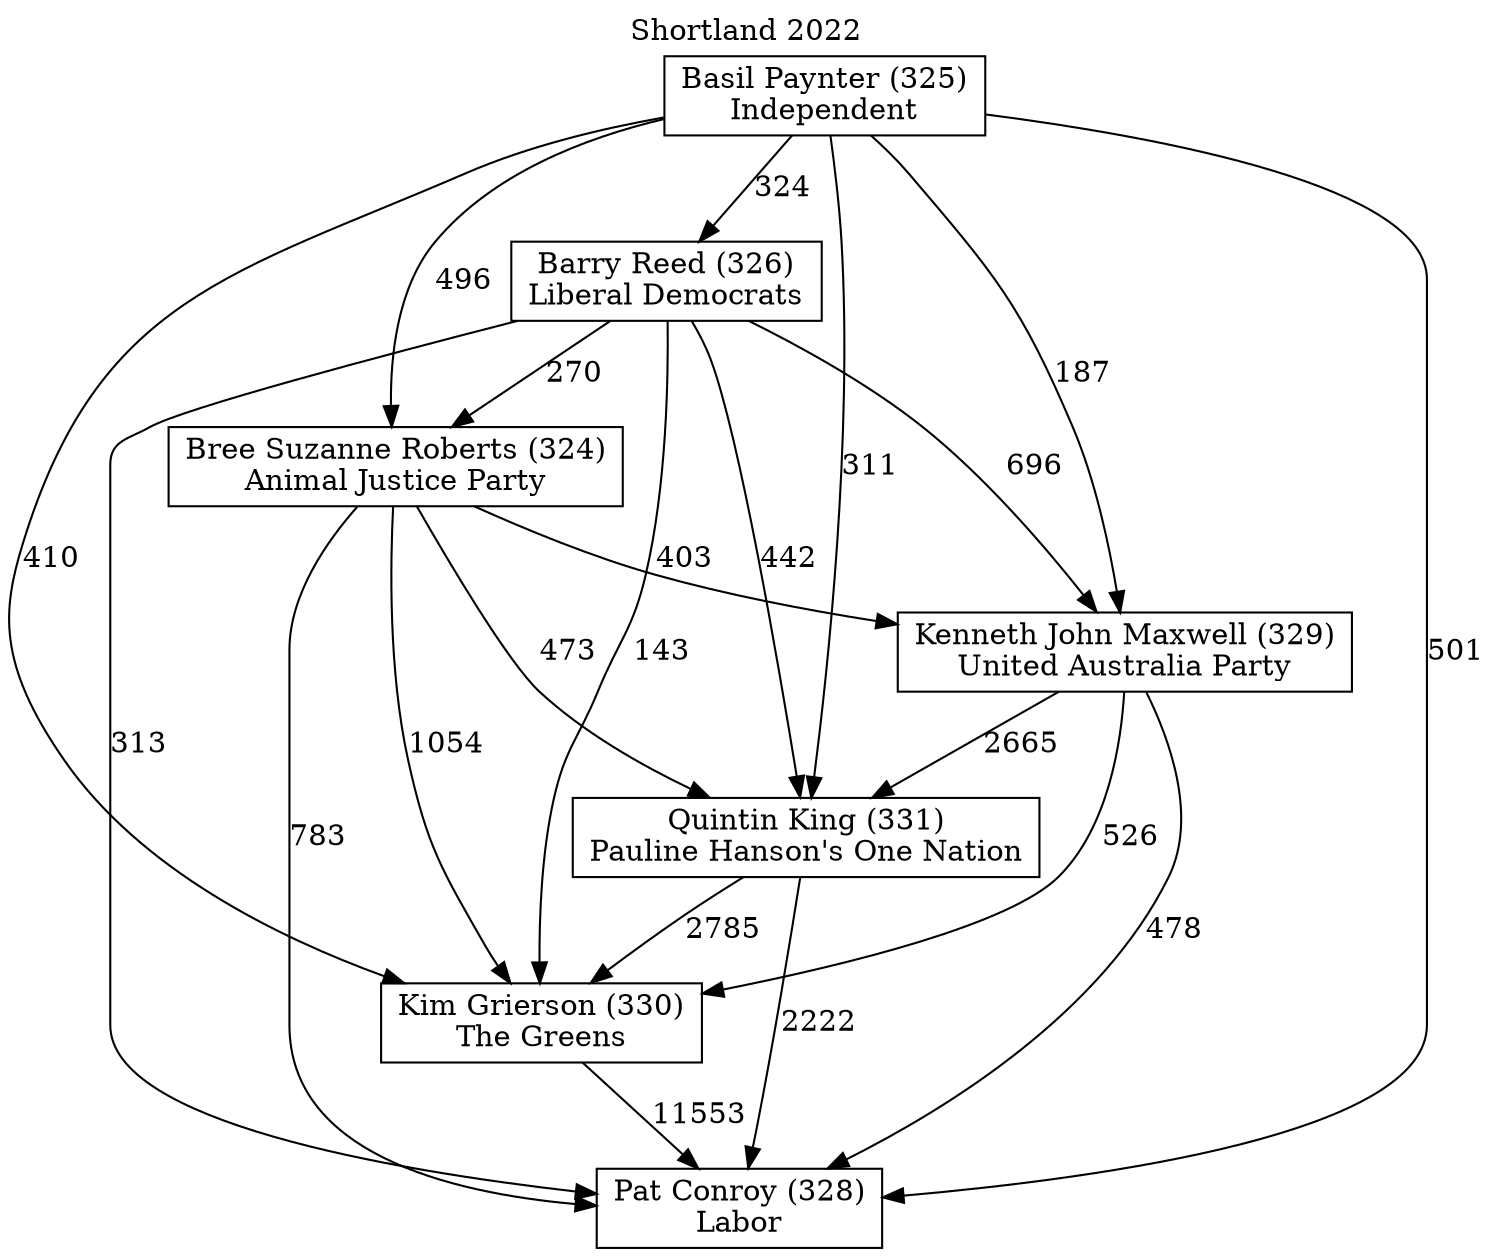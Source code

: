 // House preference flow
digraph "Pat Conroy (328)_Shortland_2022" {
	graph [label="Shortland 2022" labelloc=t mclimit=10]
	node [shape=box]
	"Barry Reed (326)" [label="Barry Reed (326)
Liberal Democrats"]
	"Basil Paynter (325)" [label="Basil Paynter (325)
Independent"]
	"Bree Suzanne Roberts (324)" [label="Bree Suzanne Roberts (324)
Animal Justice Party"]
	"Kenneth John Maxwell (329)" [label="Kenneth John Maxwell (329)
United Australia Party"]
	"Kim Grierson (330)" [label="Kim Grierson (330)
The Greens"]
	"Pat Conroy (328)" [label="Pat Conroy (328)
Labor"]
	"Quintin King (331)" [label="Quintin King (331)
Pauline Hanson's One Nation"]
	"Barry Reed (326)" -> "Bree Suzanne Roberts (324)" [label=270]
	"Barry Reed (326)" -> "Kenneth John Maxwell (329)" [label=696]
	"Barry Reed (326)" -> "Kim Grierson (330)" [label=143]
	"Barry Reed (326)" -> "Pat Conroy (328)" [label=313]
	"Barry Reed (326)" -> "Quintin King (331)" [label=442]
	"Basil Paynter (325)" -> "Barry Reed (326)" [label=324]
	"Basil Paynter (325)" -> "Bree Suzanne Roberts (324)" [label=496]
	"Basil Paynter (325)" -> "Kenneth John Maxwell (329)" [label=187]
	"Basil Paynter (325)" -> "Kim Grierson (330)" [label=410]
	"Basil Paynter (325)" -> "Pat Conroy (328)" [label=501]
	"Basil Paynter (325)" -> "Quintin King (331)" [label=311]
	"Bree Suzanne Roberts (324)" -> "Kenneth John Maxwell (329)" [label=403]
	"Bree Suzanne Roberts (324)" -> "Kim Grierson (330)" [label=1054]
	"Bree Suzanne Roberts (324)" -> "Pat Conroy (328)" [label=783]
	"Bree Suzanne Roberts (324)" -> "Quintin King (331)" [label=473]
	"Kenneth John Maxwell (329)" -> "Kim Grierson (330)" [label=526]
	"Kenneth John Maxwell (329)" -> "Pat Conroy (328)" [label=478]
	"Kenneth John Maxwell (329)" -> "Quintin King (331)" [label=2665]
	"Kim Grierson (330)" -> "Pat Conroy (328)" [label=11553]
	"Quintin King (331)" -> "Kim Grierson (330)" [label=2785]
	"Quintin King (331)" -> "Pat Conroy (328)" [label=2222]
}

